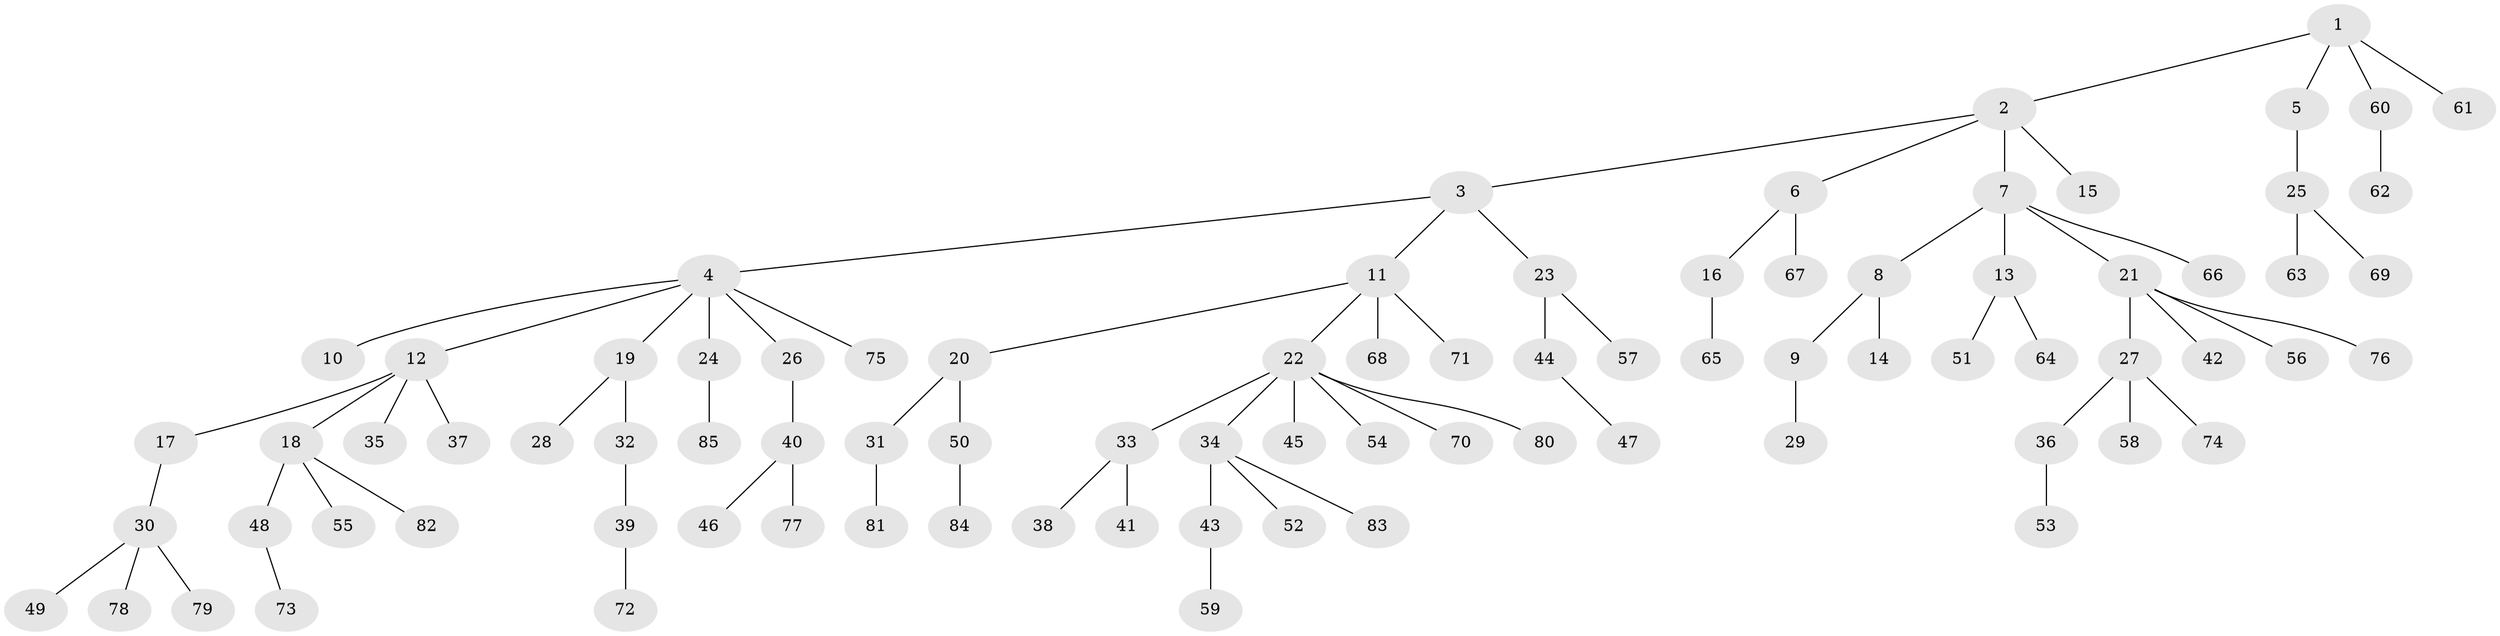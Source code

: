 // coarse degree distribution, {4: 0.05, 8: 0.016666666666666666, 7: 0.05, 2: 0.13333333333333333, 3: 0.05, 1: 0.6666666666666666, 6: 0.03333333333333333}
// Generated by graph-tools (version 1.1) at 2025/24/03/03/25 07:24:05]
// undirected, 85 vertices, 84 edges
graph export_dot {
graph [start="1"]
  node [color=gray90,style=filled];
  1;
  2;
  3;
  4;
  5;
  6;
  7;
  8;
  9;
  10;
  11;
  12;
  13;
  14;
  15;
  16;
  17;
  18;
  19;
  20;
  21;
  22;
  23;
  24;
  25;
  26;
  27;
  28;
  29;
  30;
  31;
  32;
  33;
  34;
  35;
  36;
  37;
  38;
  39;
  40;
  41;
  42;
  43;
  44;
  45;
  46;
  47;
  48;
  49;
  50;
  51;
  52;
  53;
  54;
  55;
  56;
  57;
  58;
  59;
  60;
  61;
  62;
  63;
  64;
  65;
  66;
  67;
  68;
  69;
  70;
  71;
  72;
  73;
  74;
  75;
  76;
  77;
  78;
  79;
  80;
  81;
  82;
  83;
  84;
  85;
  1 -- 2;
  1 -- 5;
  1 -- 60;
  1 -- 61;
  2 -- 3;
  2 -- 6;
  2 -- 7;
  2 -- 15;
  3 -- 4;
  3 -- 11;
  3 -- 23;
  4 -- 10;
  4 -- 12;
  4 -- 19;
  4 -- 24;
  4 -- 26;
  4 -- 75;
  5 -- 25;
  6 -- 16;
  6 -- 67;
  7 -- 8;
  7 -- 13;
  7 -- 21;
  7 -- 66;
  8 -- 9;
  8 -- 14;
  9 -- 29;
  11 -- 20;
  11 -- 22;
  11 -- 68;
  11 -- 71;
  12 -- 17;
  12 -- 18;
  12 -- 35;
  12 -- 37;
  13 -- 51;
  13 -- 64;
  16 -- 65;
  17 -- 30;
  18 -- 48;
  18 -- 55;
  18 -- 82;
  19 -- 28;
  19 -- 32;
  20 -- 31;
  20 -- 50;
  21 -- 27;
  21 -- 42;
  21 -- 56;
  21 -- 76;
  22 -- 33;
  22 -- 34;
  22 -- 45;
  22 -- 54;
  22 -- 70;
  22 -- 80;
  23 -- 44;
  23 -- 57;
  24 -- 85;
  25 -- 63;
  25 -- 69;
  26 -- 40;
  27 -- 36;
  27 -- 58;
  27 -- 74;
  30 -- 49;
  30 -- 78;
  30 -- 79;
  31 -- 81;
  32 -- 39;
  33 -- 38;
  33 -- 41;
  34 -- 43;
  34 -- 52;
  34 -- 83;
  36 -- 53;
  39 -- 72;
  40 -- 46;
  40 -- 77;
  43 -- 59;
  44 -- 47;
  48 -- 73;
  50 -- 84;
  60 -- 62;
}
